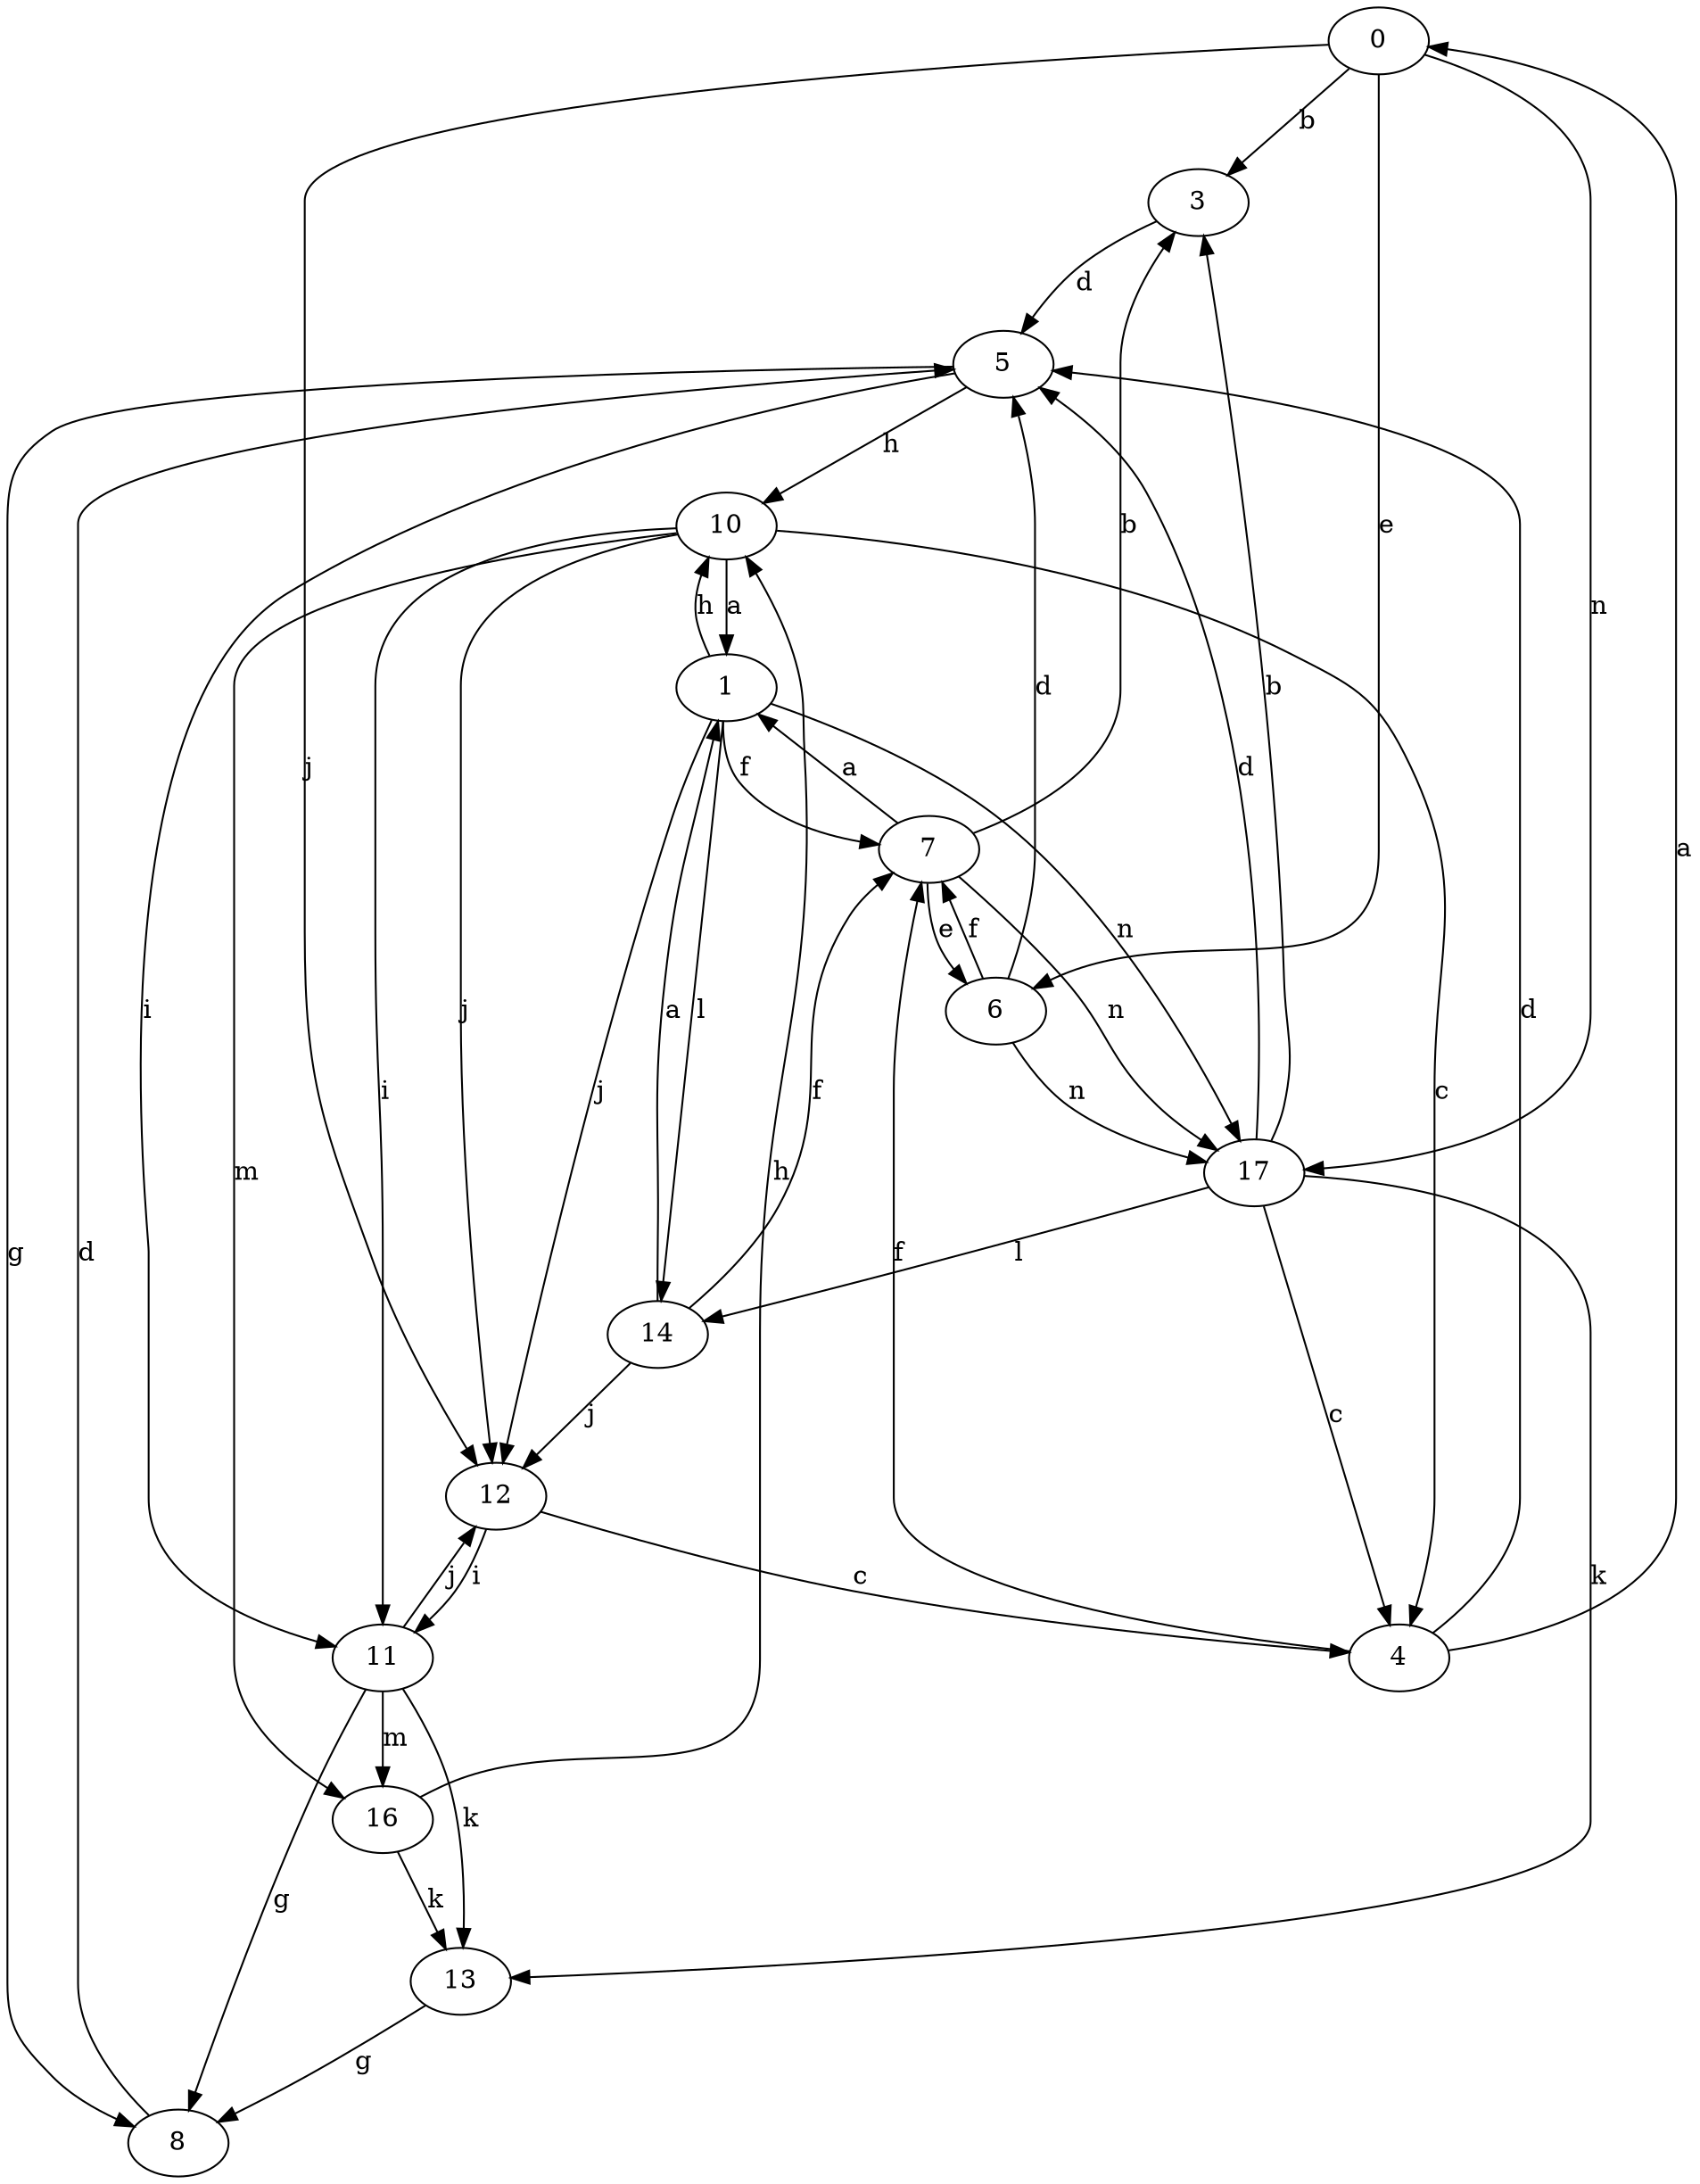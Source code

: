 strict digraph  {
0;
1;
3;
4;
5;
6;
7;
8;
10;
11;
12;
13;
14;
16;
17;
0 -> 3  [label=b];
0 -> 6  [label=e];
0 -> 12  [label=j];
0 -> 17  [label=n];
1 -> 7  [label=f];
1 -> 10  [label=h];
1 -> 12  [label=j];
1 -> 14  [label=l];
1 -> 17  [label=n];
3 -> 5  [label=d];
4 -> 0  [label=a];
4 -> 5  [label=d];
4 -> 7  [label=f];
5 -> 8  [label=g];
5 -> 10  [label=h];
5 -> 11  [label=i];
6 -> 5  [label=d];
6 -> 7  [label=f];
6 -> 17  [label=n];
7 -> 1  [label=a];
7 -> 3  [label=b];
7 -> 6  [label=e];
7 -> 17  [label=n];
8 -> 5  [label=d];
10 -> 1  [label=a];
10 -> 4  [label=c];
10 -> 11  [label=i];
10 -> 12  [label=j];
10 -> 16  [label=m];
11 -> 8  [label=g];
11 -> 12  [label=j];
11 -> 13  [label=k];
11 -> 16  [label=m];
12 -> 4  [label=c];
12 -> 11  [label=i];
13 -> 8  [label=g];
14 -> 1  [label=a];
14 -> 7  [label=f];
14 -> 12  [label=j];
16 -> 10  [label=h];
16 -> 13  [label=k];
17 -> 3  [label=b];
17 -> 4  [label=c];
17 -> 5  [label=d];
17 -> 13  [label=k];
17 -> 14  [label=l];
}
